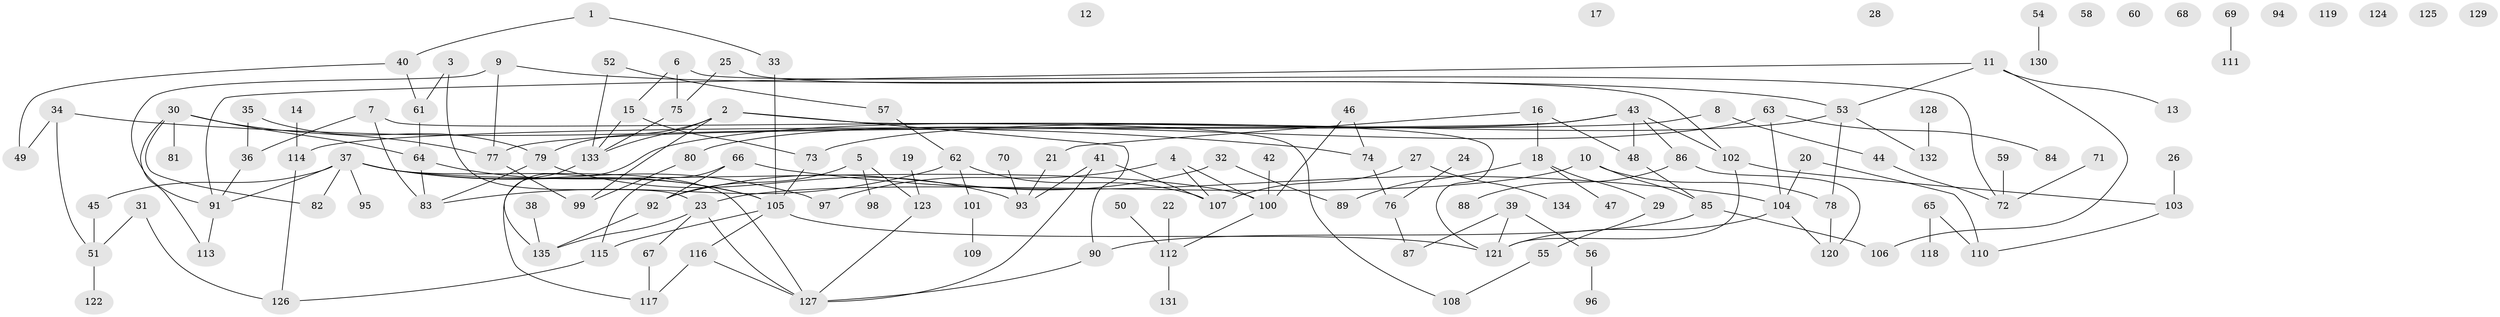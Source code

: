 // coarse degree distribution, {10: 0.014925373134328358, 6: 0.04477611940298507, 3: 0.13432835820895522, 5: 0.07462686567164178, 4: 0.07462686567164178, 2: 0.14925373134328357, 7: 0.08955223880597014, 0: 0.19402985074626866, 8: 0.014925373134328358, 9: 0.014925373134328358, 1: 0.19402985074626866}
// Generated by graph-tools (version 1.1) at 2025/16/03/04/25 18:16:30]
// undirected, 135 vertices, 165 edges
graph export_dot {
graph [start="1"]
  node [color=gray90,style=filled];
  1;
  2;
  3;
  4;
  5;
  6;
  7;
  8;
  9;
  10;
  11;
  12;
  13;
  14;
  15;
  16;
  17;
  18;
  19;
  20;
  21;
  22;
  23;
  24;
  25;
  26;
  27;
  28;
  29;
  30;
  31;
  32;
  33;
  34;
  35;
  36;
  37;
  38;
  39;
  40;
  41;
  42;
  43;
  44;
  45;
  46;
  47;
  48;
  49;
  50;
  51;
  52;
  53;
  54;
  55;
  56;
  57;
  58;
  59;
  60;
  61;
  62;
  63;
  64;
  65;
  66;
  67;
  68;
  69;
  70;
  71;
  72;
  73;
  74;
  75;
  76;
  77;
  78;
  79;
  80;
  81;
  82;
  83;
  84;
  85;
  86;
  87;
  88;
  89;
  90;
  91;
  92;
  93;
  94;
  95;
  96;
  97;
  98;
  99;
  100;
  101;
  102;
  103;
  104;
  105;
  106;
  107;
  108;
  109;
  110;
  111;
  112;
  113;
  114;
  115;
  116;
  117;
  118;
  119;
  120;
  121;
  122;
  123;
  124;
  125;
  126;
  127;
  128;
  129;
  130;
  131;
  132;
  133;
  134;
  135;
  1 -- 33;
  1 -- 40;
  2 -- 79;
  2 -- 90;
  2 -- 99;
  2 -- 108;
  2 -- 133;
  3 -- 23;
  3 -- 61;
  4 -- 97;
  4 -- 100;
  4 -- 107;
  5 -- 92;
  5 -- 98;
  5 -- 123;
  6 -- 15;
  6 -- 72;
  6 -- 75;
  7 -- 36;
  7 -- 83;
  7 -- 121;
  8 -- 44;
  8 -- 77;
  9 -- 53;
  9 -- 77;
  9 -- 91;
  10 -- 23;
  10 -- 78;
  10 -- 85;
  11 -- 13;
  11 -- 53;
  11 -- 91;
  11 -- 106;
  14 -- 114;
  15 -- 73;
  15 -- 133;
  16 -- 18;
  16 -- 21;
  16 -- 48;
  18 -- 29;
  18 -- 47;
  18 -- 89;
  19 -- 123;
  20 -- 104;
  20 -- 110;
  21 -- 93;
  22 -- 112;
  23 -- 67;
  23 -- 127;
  23 -- 135;
  24 -- 76;
  25 -- 75;
  25 -- 102;
  26 -- 103;
  27 -- 107;
  27 -- 134;
  29 -- 55;
  30 -- 64;
  30 -- 77;
  30 -- 81;
  30 -- 82;
  30 -- 113;
  31 -- 51;
  31 -- 126;
  32 -- 89;
  32 -- 92;
  33 -- 105;
  34 -- 49;
  34 -- 51;
  34 -- 74;
  35 -- 36;
  35 -- 79;
  36 -- 91;
  37 -- 45;
  37 -- 82;
  37 -- 91;
  37 -- 95;
  37 -- 97;
  37 -- 100;
  37 -- 105;
  37 -- 127;
  38 -- 135;
  39 -- 56;
  39 -- 87;
  39 -- 121;
  40 -- 49;
  40 -- 61;
  41 -- 93;
  41 -- 107;
  41 -- 127;
  42 -- 100;
  43 -- 48;
  43 -- 86;
  43 -- 102;
  43 -- 114;
  43 -- 117;
  44 -- 72;
  45 -- 51;
  46 -- 74;
  46 -- 100;
  48 -- 85;
  50 -- 112;
  51 -- 122;
  52 -- 57;
  52 -- 133;
  53 -- 73;
  53 -- 78;
  53 -- 132;
  54 -- 130;
  55 -- 108;
  56 -- 96;
  57 -- 62;
  59 -- 72;
  61 -- 64;
  62 -- 83;
  62 -- 101;
  62 -- 107;
  63 -- 80;
  63 -- 84;
  63 -- 104;
  64 -- 83;
  64 -- 105;
  65 -- 110;
  65 -- 118;
  66 -- 92;
  66 -- 104;
  66 -- 115;
  67 -- 117;
  69 -- 111;
  70 -- 93;
  71 -- 72;
  73 -- 105;
  74 -- 76;
  75 -- 133;
  76 -- 87;
  77 -- 99;
  78 -- 120;
  79 -- 83;
  79 -- 93;
  80 -- 99;
  85 -- 90;
  85 -- 106;
  86 -- 88;
  86 -- 120;
  90 -- 127;
  91 -- 113;
  92 -- 135;
  100 -- 112;
  101 -- 109;
  102 -- 103;
  102 -- 121;
  103 -- 110;
  104 -- 120;
  104 -- 121;
  105 -- 115;
  105 -- 116;
  105 -- 121;
  112 -- 131;
  114 -- 126;
  115 -- 126;
  116 -- 117;
  116 -- 127;
  123 -- 127;
  128 -- 132;
  133 -- 135;
}
